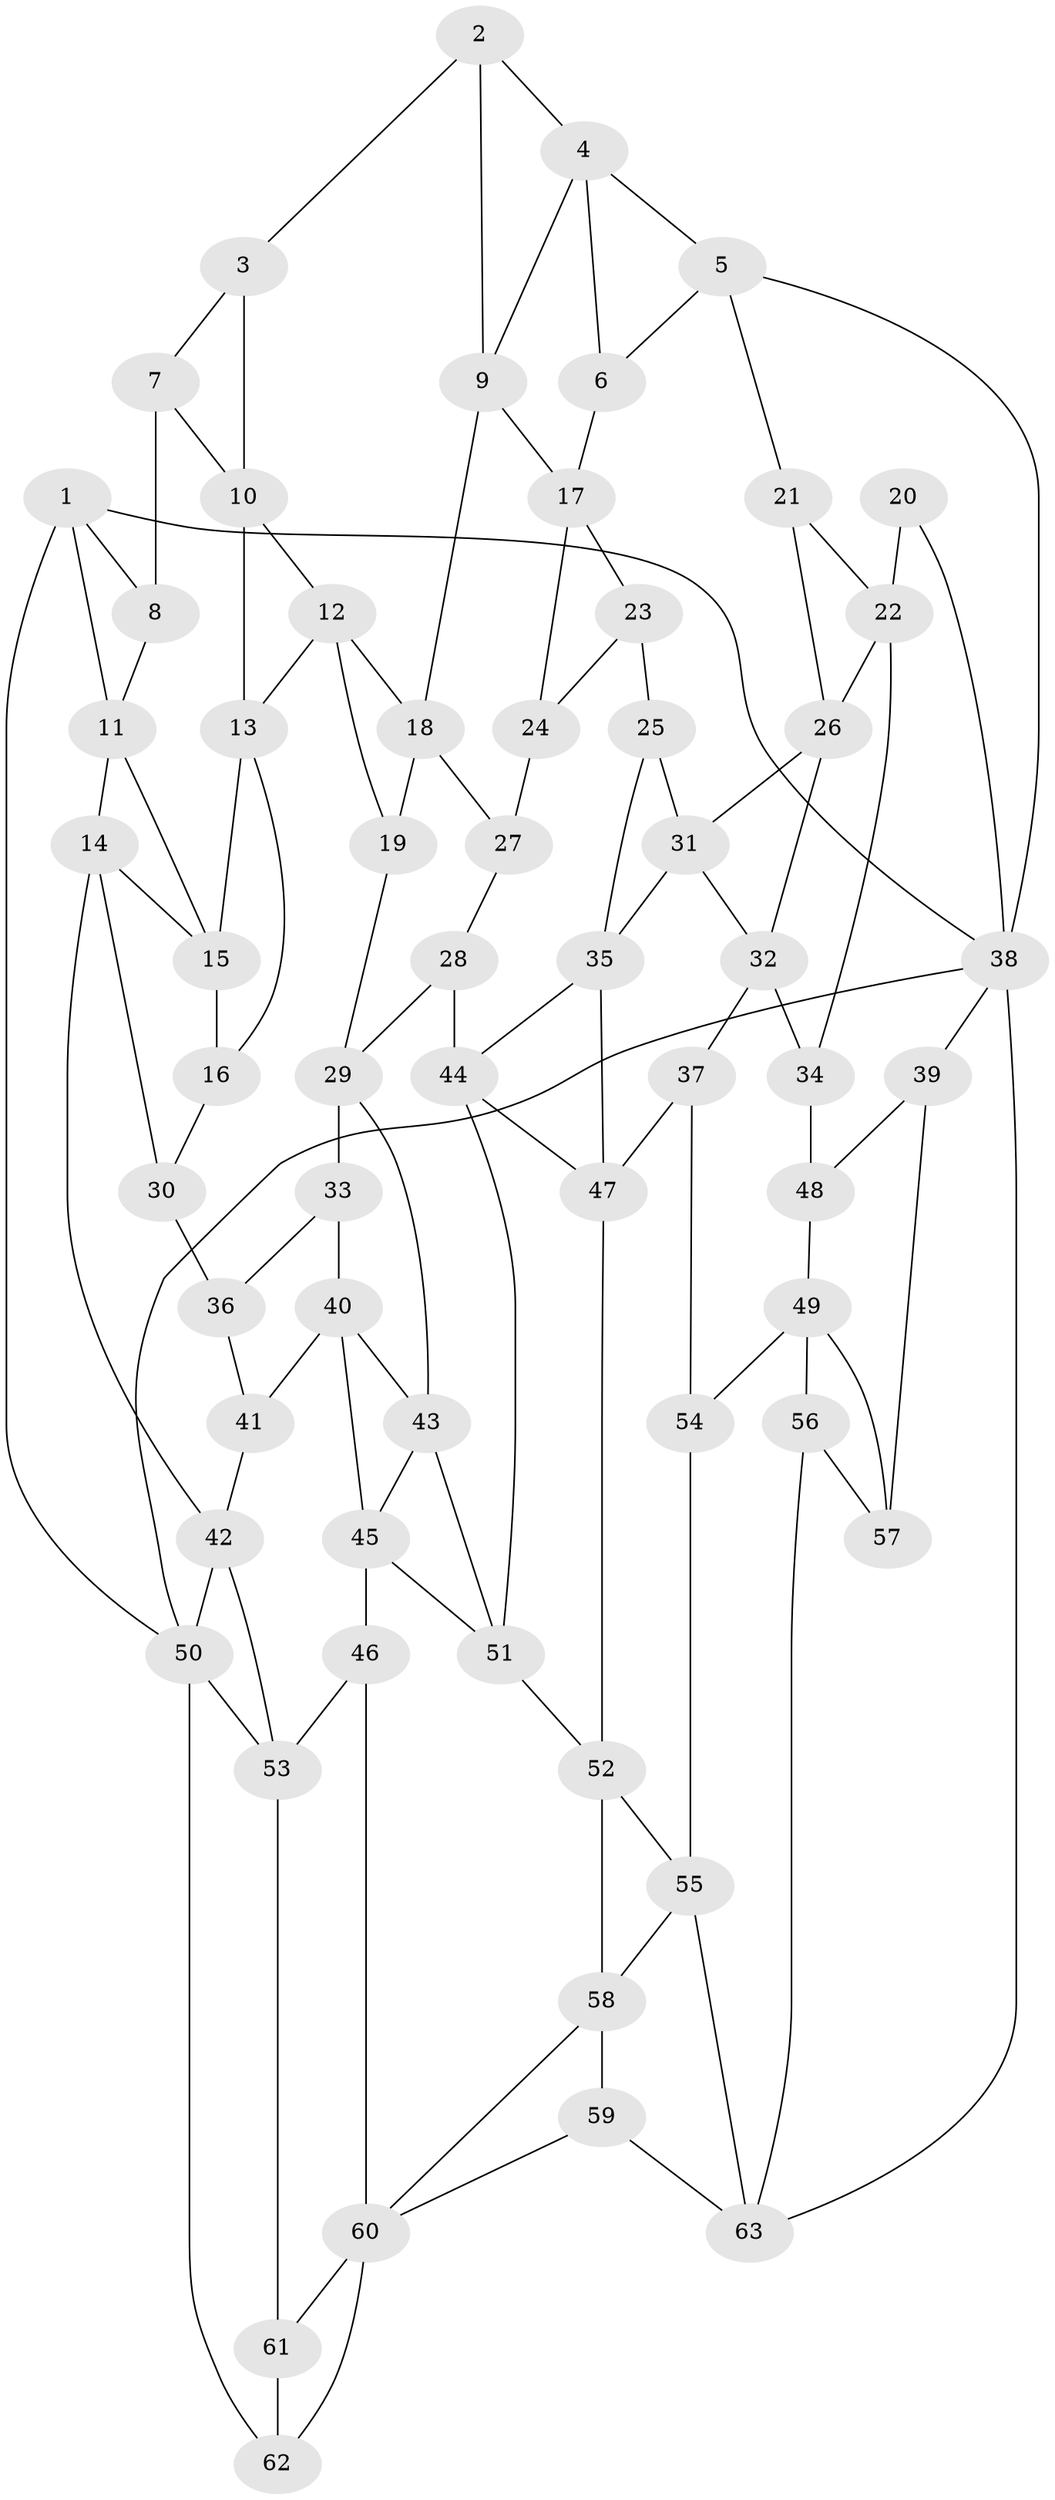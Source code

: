 // original degree distribution, {3: 0.031746031746031744, 5: 0.5238095238095238, 6: 0.23015873015873015, 4: 0.21428571428571427}
// Generated by graph-tools (version 1.1) at 2025/03/03/09/25 03:03:19]
// undirected, 63 vertices, 113 edges
graph export_dot {
graph [start="1"]
  node [color=gray90,style=filled];
  1;
  2;
  3;
  4;
  5;
  6;
  7;
  8;
  9;
  10;
  11;
  12;
  13;
  14;
  15;
  16;
  17;
  18;
  19;
  20;
  21;
  22;
  23;
  24;
  25;
  26;
  27;
  28;
  29;
  30;
  31;
  32;
  33;
  34;
  35;
  36;
  37;
  38;
  39;
  40;
  41;
  42;
  43;
  44;
  45;
  46;
  47;
  48;
  49;
  50;
  51;
  52;
  53;
  54;
  55;
  56;
  57;
  58;
  59;
  60;
  61;
  62;
  63;
  1 -- 8 [weight=1.0];
  1 -- 11 [weight=1.0];
  1 -- 38 [weight=1.0];
  1 -- 50 [weight=1.0];
  2 -- 3 [weight=1.0];
  2 -- 4 [weight=1.0];
  2 -- 9 [weight=1.0];
  3 -- 7 [weight=1.0];
  3 -- 10 [weight=1.0];
  4 -- 5 [weight=1.0];
  4 -- 6 [weight=1.0];
  4 -- 9 [weight=1.0];
  5 -- 6 [weight=1.0];
  5 -- 21 [weight=1.0];
  5 -- 38 [weight=1.0];
  6 -- 17 [weight=1.0];
  7 -- 8 [weight=2.0];
  7 -- 10 [weight=1.0];
  8 -- 11 [weight=1.0];
  9 -- 17 [weight=1.0];
  9 -- 18 [weight=1.0];
  10 -- 12 [weight=1.0];
  10 -- 13 [weight=1.0];
  11 -- 14 [weight=1.0];
  11 -- 15 [weight=1.0];
  12 -- 13 [weight=1.0];
  12 -- 18 [weight=1.0];
  12 -- 19 [weight=1.0];
  13 -- 15 [weight=1.0];
  13 -- 16 [weight=1.0];
  14 -- 15 [weight=1.0];
  14 -- 30 [weight=1.0];
  14 -- 42 [weight=1.0];
  15 -- 16 [weight=1.0];
  16 -- 30 [weight=1.0];
  17 -- 23 [weight=1.0];
  17 -- 24 [weight=1.0];
  18 -- 19 [weight=1.0];
  18 -- 27 [weight=1.0];
  19 -- 29 [weight=1.0];
  20 -- 22 [weight=2.0];
  20 -- 38 [weight=1.0];
  21 -- 22 [weight=1.0];
  21 -- 26 [weight=1.0];
  22 -- 26 [weight=1.0];
  22 -- 34 [weight=1.0];
  23 -- 24 [weight=1.0];
  23 -- 25 [weight=2.0];
  24 -- 27 [weight=2.0];
  25 -- 31 [weight=1.0];
  25 -- 35 [weight=1.0];
  26 -- 31 [weight=1.0];
  26 -- 32 [weight=1.0];
  27 -- 28 [weight=1.0];
  28 -- 29 [weight=1.0];
  28 -- 44 [weight=1.0];
  29 -- 33 [weight=1.0];
  29 -- 43 [weight=1.0];
  30 -- 36 [weight=2.0];
  31 -- 32 [weight=1.0];
  31 -- 35 [weight=1.0];
  32 -- 34 [weight=1.0];
  32 -- 37 [weight=1.0];
  33 -- 36 [weight=1.0];
  33 -- 40 [weight=1.0];
  34 -- 48 [weight=2.0];
  35 -- 44 [weight=1.0];
  35 -- 47 [weight=1.0];
  36 -- 41 [weight=1.0];
  37 -- 47 [weight=1.0];
  37 -- 54 [weight=2.0];
  38 -- 39 [weight=1.0];
  38 -- 50 [weight=1.0];
  38 -- 63 [weight=1.0];
  39 -- 48 [weight=1.0];
  39 -- 57 [weight=1.0];
  40 -- 41 [weight=1.0];
  40 -- 43 [weight=1.0];
  40 -- 45 [weight=1.0];
  41 -- 42 [weight=1.0];
  42 -- 50 [weight=1.0];
  42 -- 53 [weight=1.0];
  43 -- 45 [weight=1.0];
  43 -- 51 [weight=1.0];
  44 -- 47 [weight=1.0];
  44 -- 51 [weight=1.0];
  45 -- 46 [weight=1.0];
  45 -- 51 [weight=1.0];
  46 -- 53 [weight=1.0];
  46 -- 60 [weight=1.0];
  47 -- 52 [weight=1.0];
  48 -- 49 [weight=1.0];
  49 -- 54 [weight=1.0];
  49 -- 56 [weight=1.0];
  49 -- 57 [weight=1.0];
  50 -- 53 [weight=1.0];
  50 -- 62 [weight=1.0];
  51 -- 52 [weight=1.0];
  52 -- 55 [weight=1.0];
  52 -- 58 [weight=1.0];
  53 -- 61 [weight=1.0];
  54 -- 55 [weight=1.0];
  55 -- 58 [weight=1.0];
  55 -- 63 [weight=1.0];
  56 -- 57 [weight=2.0];
  56 -- 63 [weight=1.0];
  58 -- 59 [weight=1.0];
  58 -- 60 [weight=1.0];
  59 -- 60 [weight=1.0];
  59 -- 63 [weight=1.0];
  60 -- 61 [weight=2.0];
  60 -- 62 [weight=1.0];
  61 -- 62 [weight=1.0];
}
